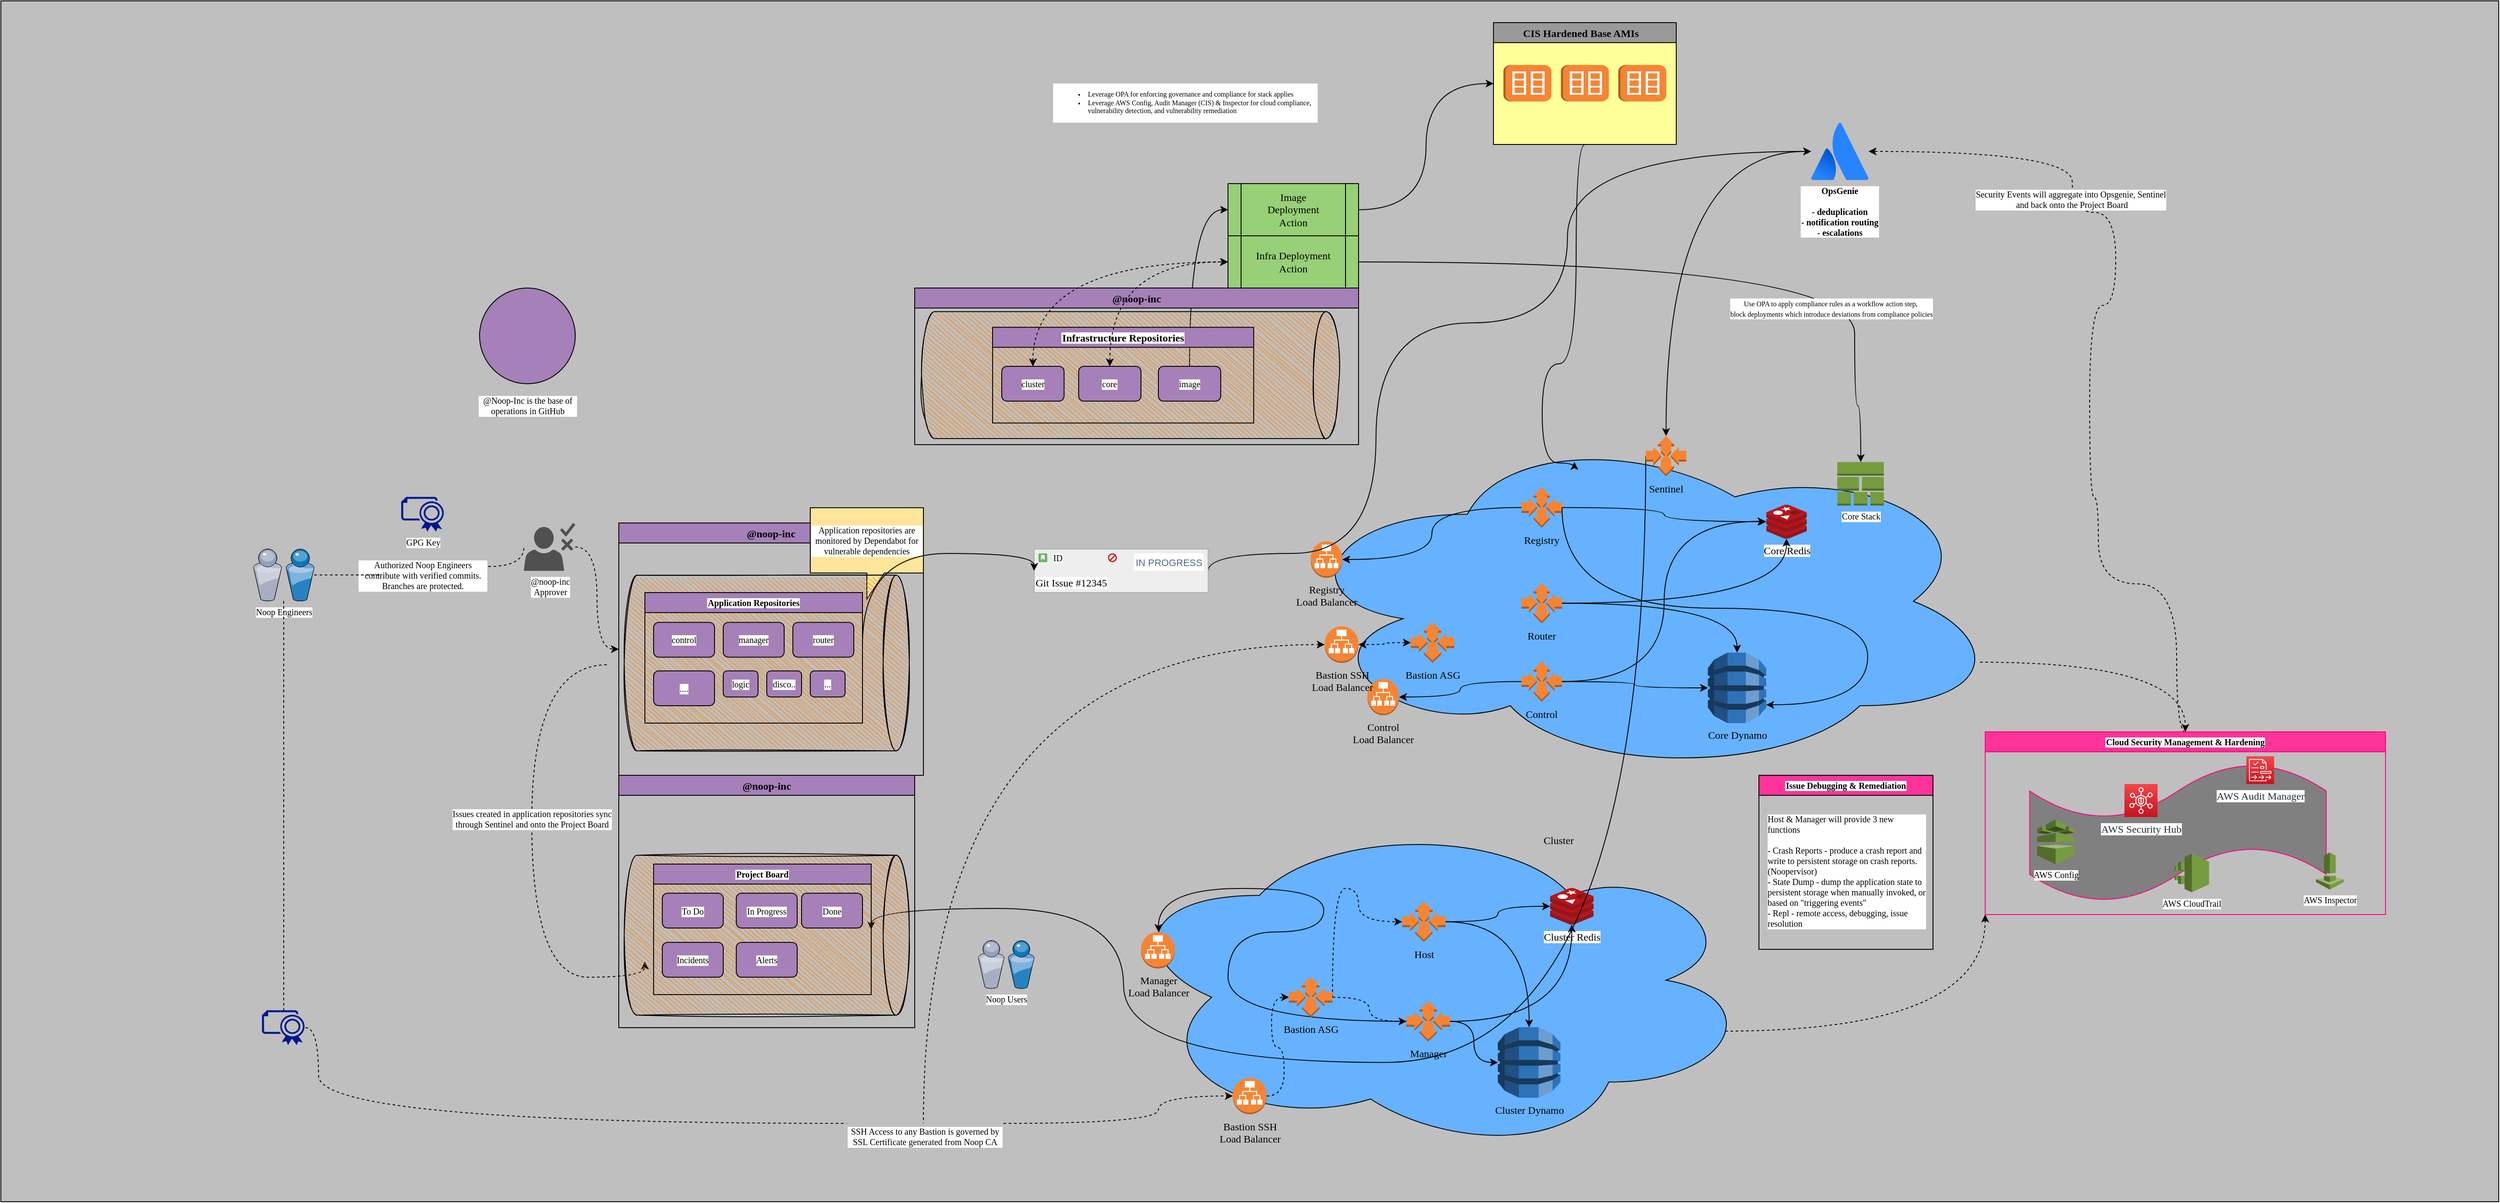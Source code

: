 <mxfile version="17.4.5" type="github">
  <diagram id="4VKI4w-LecAPys9vRDwE" name="Page-1">
    <mxGraphModel dx="2493" dy="1560" grid="1" gridSize="10" guides="1" tooltips="1" connect="1" arrows="1" fold="1" page="1" pageScale="1" pageWidth="1100" pageHeight="850" math="0" shadow="0">
      <root>
        <mxCell id="0" />
        <mxCell id="1" parent="0" />
        <mxCell id="Ge7aqxbjUbuo9fXOc1NT-1" value="" style="rounded=0;whiteSpace=wrap;html=1;fillColor=#BFBFBF;" vertex="1" parent="1">
          <mxGeometry x="-470" y="-450" width="2870" height="1380" as="geometry" />
        </mxCell>
        <mxCell id="Ge7aqxbjUbuo9fXOc1NT-5" value="" style="group" vertex="1" connectable="0" parent="1">
          <mxGeometry x="80" y="-120" width="110" height="150" as="geometry" />
        </mxCell>
        <mxCell id="Ge7aqxbjUbuo9fXOc1NT-4" value="" style="ellipse;whiteSpace=wrap;html=1;aspect=fixed;fillColor=#A680B8;" vertex="1" parent="Ge7aqxbjUbuo9fXOc1NT-5">
          <mxGeometry width="110.0" height="110.0" as="geometry" />
        </mxCell>
        <mxCell id="Ge7aqxbjUbuo9fXOc1NT-3" value="" style="shape=image;html=1;verticalAlign=top;verticalLabelPosition=bottom;labelBackgroundColor=#ffffff;imageAspect=0;aspect=fixed;image=https://cdn2.iconfinder.com/data/icons/social-hand-drawn-icons/64/social_39-128.png;fillColor=#333333;" vertex="1" parent="Ge7aqxbjUbuo9fXOc1NT-5">
          <mxGeometry x="15.889" y="18.778" width="78.222" height="78.222" as="geometry" />
        </mxCell>
        <mxCell id="Ge7aqxbjUbuo9fXOc1NT-110" value="@Noop-Inc is the base of operations in GitHub" style="text;html=1;strokeColor=none;fillColor=none;align=center;verticalAlign=middle;whiteSpace=wrap;rounded=0;labelBackgroundColor=#FFFFFF;sketch=0;fontFamily=Comic Sans MS;fontSize=10;" vertex="1" parent="Ge7aqxbjUbuo9fXOc1NT-5">
          <mxGeometry x="-2.5" y="120" width="115" height="30" as="geometry" />
        </mxCell>
        <mxCell id="Ge7aqxbjUbuo9fXOc1NT-167" style="edgeStyle=orthogonalEdgeStyle;curved=1;orthogonalLoop=1;jettySize=auto;html=1;entryX=0.5;entryY=0;entryDx=0;entryDy=0;dashed=1;fontFamily=Comic Sans MS;fontSize=8;startArrow=none;startFill=0;endArrow=classic;endFill=1;" edge="1" parent="1" source="Ge7aqxbjUbuo9fXOc1NT-11" target="Ge7aqxbjUbuo9fXOc1NT-78">
          <mxGeometry relative="1" as="geometry">
            <Array as="points">
              <mxPoint x="2040" y="310" />
            </Array>
          </mxGeometry>
        </mxCell>
        <mxCell id="Ge7aqxbjUbuo9fXOc1NT-11" value="" style="ellipse;shape=cloud;whiteSpace=wrap;html=1;fontFamily=Comic Sans MS;fillColor=#66B2FF;" vertex="1" parent="1">
          <mxGeometry x="1010" y="40" width="820" height="400" as="geometry" />
        </mxCell>
        <mxCell id="Ge7aqxbjUbuo9fXOc1NT-12" value="" style="ellipse;shape=cloud;whiteSpace=wrap;html=1;fontFamily=Comic Sans MS;fillColor=#66B2FF;rotation=-180;" vertex="1" parent="1">
          <mxGeometry x="830" y="500" width="730" height="390" as="geometry" />
        </mxCell>
        <mxCell id="Ge7aqxbjUbuo9fXOc1NT-20" value="" style="group;fillColor=#FFFF99;rotation=90;" vertex="1" connectable="0" parent="1">
          <mxGeometry x="1280" y="-460" width="140" height="210" as="geometry" />
        </mxCell>
        <mxCell id="Ge7aqxbjUbuo9fXOc1NT-13" value="" style="outlineConnect=0;dashed=0;verticalLabelPosition=bottom;verticalAlign=top;align=center;html=1;shape=mxgraph.aws3.ami;fillColor=#F58534;gradientColor=none;fontFamily=Comic Sans MS;rotation=90;" vertex="1" parent="Ge7aqxbjUbuo9fXOc1NT-20">
          <mxGeometry x="115" y="77" width="42" height="55.125" as="geometry" />
        </mxCell>
        <mxCell id="Ge7aqxbjUbuo9fXOc1NT-14" value="" style="outlineConnect=0;dashed=0;verticalLabelPosition=bottom;verticalAlign=top;align=center;html=1;shape=mxgraph.aws3.ami;fillColor=#F58534;gradientColor=none;fontFamily=Comic Sans MS;rotation=90;" vertex="1" parent="Ge7aqxbjUbuo9fXOc1NT-20">
          <mxGeometry x="49" y="77" width="42" height="55.125" as="geometry" />
        </mxCell>
        <mxCell id="Ge7aqxbjUbuo9fXOc1NT-15" value="" style="outlineConnect=0;dashed=0;verticalLabelPosition=bottom;verticalAlign=top;align=center;html=1;shape=mxgraph.aws3.ami;fillColor=#F58534;gradientColor=none;fontFamily=Comic Sans MS;rotation=90;" vertex="1" parent="Ge7aqxbjUbuo9fXOc1NT-20">
          <mxGeometry x="-17" y="77" width="42" height="55.125" as="geometry" />
        </mxCell>
        <mxCell id="Ge7aqxbjUbuo9fXOc1NT-16" value="CIS Hardened Base AMIs   " style="swimlane;horizontal=0;fontFamily=Comic Sans MS;fillColor=#999999;rounded=0;sketch=0;rotation=90;" vertex="1" parent="Ge7aqxbjUbuo9fXOc1NT-20">
          <mxGeometry width="140" height="210" as="geometry" />
        </mxCell>
        <mxCell id="Ge7aqxbjUbuo9fXOc1NT-21" style="edgeStyle=orthogonalEdgeStyle;orthogonalLoop=1;jettySize=auto;html=1;exitX=0.5;exitY=0;exitDx=0;exitDy=0;entryX=0;entryY=0.5;entryDx=0;entryDy=0;fontFamily=Comic Sans MS;curved=1;" edge="1" parent="1" source="Ge7aqxbjUbuo9fXOc1NT-157" target="Ge7aqxbjUbuo9fXOc1NT-17">
          <mxGeometry relative="1" as="geometry">
            <mxPoint x="480" y="25" as="sourcePoint" />
          </mxGeometry>
        </mxCell>
        <mxCell id="Ge7aqxbjUbuo9fXOc1NT-19" value="" style="group" vertex="1" connectable="0" parent="1">
          <mxGeometry x="940" y="-240" width="150" height="60" as="geometry" />
        </mxCell>
        <mxCell id="Ge7aqxbjUbuo9fXOc1NT-17" value="" style="shape=process;whiteSpace=wrap;html=1;backgroundOutline=1;rounded=0;sketch=0;fontFamily=Comic Sans MS;fillColor=#97D077;" vertex="1" parent="Ge7aqxbjUbuo9fXOc1NT-19">
          <mxGeometry width="150" height="60" as="geometry" />
        </mxCell>
        <mxCell id="Ge7aqxbjUbuo9fXOc1NT-18" value="Image Deployment Action" style="text;html=1;strokeColor=none;fillColor=none;align=center;verticalAlign=middle;whiteSpace=wrap;rounded=0;sketch=0;fontFamily=Comic Sans MS;" vertex="1" parent="Ge7aqxbjUbuo9fXOc1NT-19">
          <mxGeometry x="30" y="15" width="90" height="30" as="geometry" />
        </mxCell>
        <mxCell id="Ge7aqxbjUbuo9fXOc1NT-22" style="edgeStyle=orthogonalEdgeStyle;curved=1;orthogonalLoop=1;jettySize=auto;html=1;fontFamily=Comic Sans MS;exitX=1;exitY=0.5;exitDx=0;exitDy=0;entryX=0.5;entryY=1;entryDx=0;entryDy=0;" edge="1" parent="1" source="Ge7aqxbjUbuo9fXOc1NT-17" target="Ge7aqxbjUbuo9fXOc1NT-16">
          <mxGeometry relative="1" as="geometry">
            <Array as="points" />
          </mxGeometry>
        </mxCell>
        <mxCell id="Ge7aqxbjUbuo9fXOc1NT-34" value="" style="group" vertex="1" connectable="0" parent="1">
          <mxGeometry x="1035" y="569.5" width="325" height="251" as="geometry" />
        </mxCell>
        <mxCell id="Ge7aqxbjUbuo9fXOc1NT-24" value="Host" style="outlineConnect=0;dashed=0;verticalLabelPosition=bottom;verticalAlign=top;align=center;html=1;shape=mxgraph.aws3.auto_scaling;fillColor=#F58534;gradientColor=none;rounded=0;sketch=0;fontFamily=Comic Sans MS;" vertex="1" parent="Ge7aqxbjUbuo9fXOc1NT-34">
          <mxGeometry x="105" y="15.5" width="50" height="46.5" as="geometry" />
        </mxCell>
        <mxCell id="Ge7aqxbjUbuo9fXOc1NT-25" value="Manager" style="outlineConnect=0;dashed=0;verticalLabelPosition=bottom;verticalAlign=top;align=center;html=1;shape=mxgraph.aws3.auto_scaling;fillColor=#F58534;gradientColor=none;rounded=0;sketch=0;fontFamily=Comic Sans MS;" vertex="1" parent="Ge7aqxbjUbuo9fXOc1NT-34">
          <mxGeometry x="110" y="130" width="50" height="46.5" as="geometry" />
        </mxCell>
        <mxCell id="Ge7aqxbjUbuo9fXOc1NT-26" value="Cluster Dynamo" style="outlineConnect=0;dashed=0;verticalLabelPosition=bottom;verticalAlign=top;align=center;html=1;shape=mxgraph.aws3.dynamo_db;fillColor=#2E73B8;gradientColor=none;rounded=0;sketch=0;fontFamily=Comic Sans MS;" vertex="1" parent="Ge7aqxbjUbuo9fXOc1NT-34">
          <mxGeometry x="215" y="160" width="72" height="81" as="geometry" />
        </mxCell>
        <mxCell id="Ge7aqxbjUbuo9fXOc1NT-28" value="Cluster Redis" style="sketch=0;aspect=fixed;html=1;points=[];align=center;image;fontSize=12;image=img/lib/mscae/Cache_Redis_Product.svg;rounded=0;fontFamily=Comic Sans MS;fillColor=#FF66FF;" vertex="1" parent="Ge7aqxbjUbuo9fXOc1NT-34">
          <mxGeometry x="275" width="50" height="42" as="geometry" />
        </mxCell>
        <mxCell id="Ge7aqxbjUbuo9fXOc1NT-29" style="edgeStyle=orthogonalEdgeStyle;curved=1;orthogonalLoop=1;jettySize=auto;html=1;exitX=1;exitY=0.5;exitDx=0;exitDy=0;exitPerimeter=0;fontFamily=Comic Sans MS;" edge="1" parent="Ge7aqxbjUbuo9fXOc1NT-34" source="Ge7aqxbjUbuo9fXOc1NT-24" target="Ge7aqxbjUbuo9fXOc1NT-26">
          <mxGeometry relative="1" as="geometry" />
        </mxCell>
        <mxCell id="Ge7aqxbjUbuo9fXOc1NT-30" style="edgeStyle=orthogonalEdgeStyle;curved=1;orthogonalLoop=1;jettySize=auto;html=1;fontFamily=Comic Sans MS;" edge="1" parent="Ge7aqxbjUbuo9fXOc1NT-34" source="Ge7aqxbjUbuo9fXOc1NT-25" target="Ge7aqxbjUbuo9fXOc1NT-26">
          <mxGeometry relative="1" as="geometry" />
        </mxCell>
        <mxCell id="Ge7aqxbjUbuo9fXOc1NT-31" style="edgeStyle=orthogonalEdgeStyle;curved=1;orthogonalLoop=1;jettySize=auto;html=1;exitX=1;exitY=0.5;exitDx=0;exitDy=0;exitPerimeter=0;fontFamily=Comic Sans MS;" edge="1" parent="Ge7aqxbjUbuo9fXOc1NT-34" source="Ge7aqxbjUbuo9fXOc1NT-25" target="Ge7aqxbjUbuo9fXOc1NT-28">
          <mxGeometry relative="1" as="geometry" />
        </mxCell>
        <mxCell id="Ge7aqxbjUbuo9fXOc1NT-32" style="edgeStyle=orthogonalEdgeStyle;curved=1;orthogonalLoop=1;jettySize=auto;html=1;exitX=1;exitY=0.5;exitDx=0;exitDy=0;exitPerimeter=0;fontFamily=Comic Sans MS;" edge="1" parent="Ge7aqxbjUbuo9fXOc1NT-34" source="Ge7aqxbjUbuo9fXOc1NT-24" target="Ge7aqxbjUbuo9fXOc1NT-28">
          <mxGeometry relative="1" as="geometry" />
        </mxCell>
        <mxCell id="Ge7aqxbjUbuo9fXOc1NT-27" value="Manager&lt;br&gt;Load Balancer" style="outlineConnect=0;dashed=0;verticalLabelPosition=bottom;verticalAlign=top;align=center;html=1;shape=mxgraph.aws3.application_load_balancer;fillColor=#F58534;gradientColor=none;rounded=0;sketch=0;fontFamily=Comic Sans MS;" vertex="1" parent="1">
          <mxGeometry x="840" y="620" width="39" height="42" as="geometry" />
        </mxCell>
        <mxCell id="Ge7aqxbjUbuo9fXOc1NT-33" style="edgeStyle=orthogonalEdgeStyle;curved=1;orthogonalLoop=1;jettySize=auto;html=1;exitX=0;exitY=0.5;exitDx=0;exitDy=0;exitPerimeter=0;fontFamily=Comic Sans MS;" edge="1" parent="1" source="Ge7aqxbjUbuo9fXOc1NT-25" target="Ge7aqxbjUbuo9fXOc1NT-27">
          <mxGeometry relative="1" as="geometry">
            <Array as="points">
              <mxPoint x="940" y="723" />
              <mxPoint x="940" y="620" />
              <mxPoint x="1050" y="620" />
              <mxPoint x="1050" y="570" />
              <mxPoint x="860" y="570" />
            </Array>
          </mxGeometry>
        </mxCell>
        <mxCell id="Ge7aqxbjUbuo9fXOc1NT-52" value="" style="group" vertex="1" connectable="0" parent="1">
          <mxGeometry x="1035" y="109" width="570" height="271" as="geometry" />
        </mxCell>
        <mxCell id="Ge7aqxbjUbuo9fXOc1NT-36" value="Registry" style="outlineConnect=0;dashed=0;verticalLabelPosition=bottom;verticalAlign=top;align=center;html=1;shape=mxgraph.aws3.auto_scaling;fillColor=#F58534;gradientColor=none;rounded=0;sketch=0;fontFamily=Comic Sans MS;" vertex="1" parent="Ge7aqxbjUbuo9fXOc1NT-52">
          <mxGeometry x="242.157" width="46.569" height="46.5" as="geometry" />
        </mxCell>
        <mxCell id="Ge7aqxbjUbuo9fXOc1NT-37" value="Router" style="outlineConnect=0;dashed=0;verticalLabelPosition=bottom;verticalAlign=top;align=center;html=1;shape=mxgraph.aws3.auto_scaling;fillColor=#F58534;gradientColor=none;rounded=0;sketch=0;fontFamily=Comic Sans MS;" vertex="1" parent="Ge7aqxbjUbuo9fXOc1NT-52">
          <mxGeometry x="242.157" y="110" width="46.569" height="46.5" as="geometry" />
        </mxCell>
        <mxCell id="Ge7aqxbjUbuo9fXOc1NT-38" value="Core Dynamo" style="outlineConnect=0;dashed=0;verticalLabelPosition=bottom;verticalAlign=top;align=center;html=1;shape=mxgraph.aws3.dynamo_db;fillColor=#2E73B8;gradientColor=none;rounded=0;sketch=0;fontFamily=Comic Sans MS;" vertex="1" parent="Ge7aqxbjUbuo9fXOc1NT-52">
          <mxGeometry x="456.373" y="190" width="67.059" height="81" as="geometry" />
        </mxCell>
        <mxCell id="Ge7aqxbjUbuo9fXOc1NT-39" value="Core Redis" style="sketch=0;aspect=fixed;html=1;points=[];align=center;image;fontSize=12;image=img/lib/mscae/Cache_Redis_Product.svg;rounded=0;fontFamily=Comic Sans MS;fillColor=#FF66FF;" vertex="1" parent="Ge7aqxbjUbuo9fXOc1NT-52">
          <mxGeometry x="523.431" y="20" width="46.569" height="39.118" as="geometry" />
        </mxCell>
        <mxCell id="Ge7aqxbjUbuo9fXOc1NT-45" value="Control" style="outlineConnect=0;dashed=0;verticalLabelPosition=bottom;verticalAlign=top;align=center;html=1;shape=mxgraph.aws3.auto_scaling;fillColor=#F58534;gradientColor=none;rounded=0;sketch=0;fontFamily=Comic Sans MS;" vertex="1" parent="Ge7aqxbjUbuo9fXOc1NT-52">
          <mxGeometry x="242.157" y="200" width="46.569" height="46.5" as="geometry" />
        </mxCell>
        <mxCell id="Ge7aqxbjUbuo9fXOc1NT-48" value="Control&lt;br&gt;Load Balancer" style="outlineConnect=0;dashed=0;verticalLabelPosition=bottom;verticalAlign=top;align=center;html=1;shape=mxgraph.aws3.application_load_balancer;fillColor=#F58534;gradientColor=none;rounded=0;sketch=0;fontFamily=Comic Sans MS;" vertex="1" parent="Ge7aqxbjUbuo9fXOc1NT-52">
          <mxGeometry x="65.196" y="220" width="36.324" height="42" as="geometry" />
        </mxCell>
        <mxCell id="Ge7aqxbjUbuo9fXOc1NT-49" value="Registry&lt;br&gt;Load Balancer" style="outlineConnect=0;dashed=0;verticalLabelPosition=bottom;verticalAlign=top;align=center;html=1;shape=mxgraph.aws3.application_load_balancer;fillColor=#F58534;gradientColor=none;rounded=0;sketch=0;fontFamily=Comic Sans MS;" vertex="1" parent="Ge7aqxbjUbuo9fXOc1NT-52">
          <mxGeometry y="62" width="36.324" height="42" as="geometry" />
        </mxCell>
        <mxCell id="Ge7aqxbjUbuo9fXOc1NT-40" style="edgeStyle=orthogonalEdgeStyle;curved=1;orthogonalLoop=1;jettySize=auto;html=1;exitX=1;exitY=0.5;exitDx=0;exitDy=0;exitPerimeter=0;fontFamily=Comic Sans MS;" edge="1" parent="Ge7aqxbjUbuo9fXOc1NT-52" source="Ge7aqxbjUbuo9fXOc1NT-36" target="Ge7aqxbjUbuo9fXOc1NT-38">
          <mxGeometry relative="1" as="geometry">
            <Array as="points">
              <mxPoint x="289" y="139" />
              <mxPoint x="640" y="139" />
              <mxPoint x="640" y="250" />
            </Array>
          </mxGeometry>
        </mxCell>
        <mxCell id="Ge7aqxbjUbuo9fXOc1NT-41" style="edgeStyle=orthogonalEdgeStyle;curved=1;orthogonalLoop=1;jettySize=auto;html=1;fontFamily=Comic Sans MS;" edge="1" parent="Ge7aqxbjUbuo9fXOc1NT-52" source="Ge7aqxbjUbuo9fXOc1NT-37" target="Ge7aqxbjUbuo9fXOc1NT-38">
          <mxGeometry relative="1" as="geometry" />
        </mxCell>
        <mxCell id="Ge7aqxbjUbuo9fXOc1NT-42" style="edgeStyle=orthogonalEdgeStyle;curved=1;orthogonalLoop=1;jettySize=auto;html=1;exitX=1;exitY=0.5;exitDx=0;exitDy=0;exitPerimeter=0;fontFamily=Comic Sans MS;" edge="1" parent="Ge7aqxbjUbuo9fXOc1NT-52" source="Ge7aqxbjUbuo9fXOc1NT-37" target="Ge7aqxbjUbuo9fXOc1NT-39">
          <mxGeometry relative="1" as="geometry" />
        </mxCell>
        <mxCell id="Ge7aqxbjUbuo9fXOc1NT-43" style="edgeStyle=orthogonalEdgeStyle;curved=1;orthogonalLoop=1;jettySize=auto;html=1;exitX=1;exitY=0.5;exitDx=0;exitDy=0;exitPerimeter=0;fontFamily=Comic Sans MS;" edge="1" parent="Ge7aqxbjUbuo9fXOc1NT-52" source="Ge7aqxbjUbuo9fXOc1NT-36" target="Ge7aqxbjUbuo9fXOc1NT-39">
          <mxGeometry relative="1" as="geometry" />
        </mxCell>
        <mxCell id="Ge7aqxbjUbuo9fXOc1NT-46" style="edgeStyle=orthogonalEdgeStyle;curved=1;orthogonalLoop=1;jettySize=auto;html=1;entryX=0;entryY=0.5;entryDx=0;entryDy=0;entryPerimeter=0;fontFamily=Comic Sans MS;" edge="1" parent="Ge7aqxbjUbuo9fXOc1NT-52" source="Ge7aqxbjUbuo9fXOc1NT-45" target="Ge7aqxbjUbuo9fXOc1NT-38">
          <mxGeometry relative="1" as="geometry" />
        </mxCell>
        <mxCell id="Ge7aqxbjUbuo9fXOc1NT-47" style="edgeStyle=orthogonalEdgeStyle;curved=1;orthogonalLoop=1;jettySize=auto;html=1;exitX=1;exitY=0.5;exitDx=0;exitDy=0;exitPerimeter=0;entryX=-0.02;entryY=0.488;entryDx=0;entryDy=0;entryPerimeter=0;fontFamily=Comic Sans MS;" edge="1" parent="Ge7aqxbjUbuo9fXOc1NT-52" source="Ge7aqxbjUbuo9fXOc1NT-45" target="Ge7aqxbjUbuo9fXOc1NT-39">
          <mxGeometry relative="1" as="geometry" />
        </mxCell>
        <mxCell id="Ge7aqxbjUbuo9fXOc1NT-51" style="edgeStyle=orthogonalEdgeStyle;curved=1;orthogonalLoop=1;jettySize=auto;html=1;exitX=0;exitY=0.5;exitDx=0;exitDy=0;exitPerimeter=0;entryX=1;entryY=0.5;entryDx=0;entryDy=0;entryPerimeter=0;fontFamily=Comic Sans MS;" edge="1" parent="Ge7aqxbjUbuo9fXOc1NT-52" source="Ge7aqxbjUbuo9fXOc1NT-45" target="Ge7aqxbjUbuo9fXOc1NT-48">
          <mxGeometry relative="1" as="geometry" />
        </mxCell>
        <mxCell id="Ge7aqxbjUbuo9fXOc1NT-50" style="edgeStyle=orthogonalEdgeStyle;curved=1;orthogonalLoop=1;jettySize=auto;html=1;exitX=0;exitY=0.5;exitDx=0;exitDy=0;exitPerimeter=0;entryX=1;entryY=0.5;entryDx=0;entryDy=0;entryPerimeter=0;fontFamily=Comic Sans MS;" edge="1" parent="Ge7aqxbjUbuo9fXOc1NT-52" source="Ge7aqxbjUbuo9fXOc1NT-36" target="Ge7aqxbjUbuo9fXOc1NT-49">
          <mxGeometry relative="1" as="geometry" />
        </mxCell>
        <mxCell id="Ge7aqxbjUbuo9fXOc1NT-54" value="Cluster" style="text;html=1;strokeColor=none;fillColor=none;align=center;verticalAlign=middle;whiteSpace=wrap;rounded=0;sketch=0;fontFamily=Comic Sans MS;" vertex="1" parent="1">
          <mxGeometry x="1290" y="500" width="60" height="30" as="geometry" />
        </mxCell>
        <mxCell id="Ge7aqxbjUbuo9fXOc1NT-61" value="" style="group" vertex="1" connectable="0" parent="1">
          <mxGeometry x="940" y="-180" width="150" height="60" as="geometry" />
        </mxCell>
        <mxCell id="Ge7aqxbjUbuo9fXOc1NT-62" value="" style="shape=process;whiteSpace=wrap;html=1;backgroundOutline=1;rounded=0;sketch=0;fontFamily=Comic Sans MS;fillColor=#97D077;" vertex="1" parent="Ge7aqxbjUbuo9fXOc1NT-61">
          <mxGeometry width="150" height="60" as="geometry" />
        </mxCell>
        <mxCell id="Ge7aqxbjUbuo9fXOc1NT-63" value="Infra Deployment Action" style="text;html=1;strokeColor=none;fillColor=none;align=center;verticalAlign=middle;whiteSpace=wrap;rounded=0;sketch=0;fontFamily=Comic Sans MS;" vertex="1" parent="Ge7aqxbjUbuo9fXOc1NT-61">
          <mxGeometry x="30" y="15" width="90" height="30" as="geometry" />
        </mxCell>
        <mxCell id="Ge7aqxbjUbuo9fXOc1NT-67" style="edgeStyle=orthogonalEdgeStyle;curved=1;orthogonalLoop=1;jettySize=auto;html=1;exitX=1;exitY=0.5;exitDx=0;exitDy=0;fontFamily=Comic Sans MS;fontSize=8;" edge="1" parent="1" source="Ge7aqxbjUbuo9fXOc1NT-62" target="Ge7aqxbjUbuo9fXOc1NT-160">
          <mxGeometry relative="1" as="geometry">
            <mxPoint x="1580" y="65" as="targetPoint" />
            <Array as="points">
              <mxPoint x="1660" y="-150" />
              <mxPoint x="1660" y="15" />
              <mxPoint x="1667" y="15" />
            </Array>
          </mxGeometry>
        </mxCell>
        <mxCell id="Ge7aqxbjUbuo9fXOc1NT-161" value="&lt;span style=&quot;font-size: 8px ; text-align: left&quot;&gt;Use OPA to apply compliance rules as a workflow action step,&amp;nbsp;&lt;br&gt;&lt;/span&gt;&lt;font style=&quot;font-size: 8px&quot;&gt;block deployments which introduce deviations from compliance policies&lt;/font&gt;" style="edgeLabel;html=1;align=center;verticalAlign=middle;resizable=0;points=[];fontSize=10;fontFamily=Comic Sans MS;" vertex="1" connectable="0" parent="Ge7aqxbjUbuo9fXOc1NT-67">
          <mxGeometry x="0.543" y="-27" relative="1" as="geometry">
            <mxPoint as="offset" />
          </mxGeometry>
        </mxCell>
        <mxCell id="Ge7aqxbjUbuo9fXOc1NT-68" style="edgeStyle=orthogonalEdgeStyle;curved=1;orthogonalLoop=1;jettySize=auto;html=1;exitX=1;exitY=0.5;exitDx=0;exitDy=0;fontFamily=Comic Sans MS;fontSize=8;entryX=0.4;entryY=0.1;entryDx=0;entryDy=0;entryPerimeter=0;" edge="1" parent="1" source="Ge7aqxbjUbuo9fXOc1NT-16" target="Ge7aqxbjUbuo9fXOc1NT-11">
          <mxGeometry relative="1" as="geometry">
            <Array as="points">
              <mxPoint x="1340" y="-285" />
              <mxPoint x="1340" y="-33" />
              <mxPoint x="1301" y="-33" />
              <mxPoint x="1301" y="81" />
            </Array>
          </mxGeometry>
        </mxCell>
        <mxCell id="Ge7aqxbjUbuo9fXOc1NT-100" style="edgeStyle=orthogonalEdgeStyle;curved=1;orthogonalLoop=1;jettySize=auto;html=1;fontFamily=Comic Sans MS;fontSize=10;startArrow=classic;startFill=1;" edge="1" parent="1" source="Ge7aqxbjUbuo9fXOc1NT-80" target="Ge7aqxbjUbuo9fXOc1NT-99">
          <mxGeometry relative="1" as="geometry">
            <Array as="points" />
          </mxGeometry>
        </mxCell>
        <mxCell id="Ge7aqxbjUbuo9fXOc1NT-80" value="OpsGenie&#xa;&#xa;- deduplication&#xa;- notification routing&#xa;- escalations" style="image;image=img/lib/atlassian/Atlassian_Logo.svg;rounded=0;labelBackgroundColor=#FFFFFF;sketch=0;fontFamily=Comic Sans MS;fontSize=10;strokeColor=#FF0080;fillColor=#FF0080;align=center;fontStyle=1" vertex="1" parent="1">
          <mxGeometry x="1610" y="-310.0" width="66" height="66" as="geometry" />
        </mxCell>
        <mxCell id="Ge7aqxbjUbuo9fXOc1NT-82" value="@noop-inc" style="swimlane;fillColor=#A680B8;fontFamily=Comic Sans MS;" vertex="1" parent="1">
          <mxGeometry x="240" y="150" width="350" height="290" as="geometry" />
        </mxCell>
        <mxCell id="Ge7aqxbjUbuo9fXOc1NT-154" value="Application repositories are monitored by Dependabot for vulnerable dependencies" style="shape=callout;whiteSpace=wrap;html=1;perimeter=calloutPerimeter;rounded=0;labelBackgroundColor=#FFFFFF;sketch=0;fontFamily=Comic Sans MS;fontSize=10;strokeColor=#000000;fillColor=#FFE599;" vertex="1" parent="Ge7aqxbjUbuo9fXOc1NT-82">
          <mxGeometry x="220" y="-17.5" width="130" height="105" as="geometry" />
        </mxCell>
        <mxCell id="Ge7aqxbjUbuo9fXOc1NT-132" style="edgeStyle=orthogonalEdgeStyle;curved=1;orthogonalLoop=1;jettySize=auto;html=1;entryX=0;entryY=0.5;entryDx=0;entryDy=0;dashed=1;fontFamily=Comic Sans MS;fontSize=10;" edge="1" parent="1">
          <mxGeometry relative="1" as="geometry">
            <mxPoint x="226.25" y="312.969" as="sourcePoint" />
            <mxPoint x="270" y="654" as="targetPoint" />
            <Array as="points">
              <mxPoint x="140" y="313" />
              <mxPoint x="140" y="672" />
              <mxPoint x="270" y="672" />
            </Array>
          </mxGeometry>
        </mxCell>
        <mxCell id="Ge7aqxbjUbuo9fXOc1NT-133" value="Issues created in application repositories sync &lt;br&gt;through Sentinel and onto the Project Board" style="edgeLabel;html=1;align=center;verticalAlign=middle;resizable=0;points=[];fontSize=10;fontFamily=Comic Sans MS;" vertex="1" connectable="0" parent="Ge7aqxbjUbuo9fXOc1NT-132">
          <mxGeometry x="-0.344" relative="1" as="geometry">
            <mxPoint y="69" as="offset" />
          </mxGeometry>
        </mxCell>
        <mxCell id="Ge7aqxbjUbuo9fXOc1NT-92" value="" style="shape=cylinder3;whiteSpace=wrap;html=1;boundedLbl=1;backgroundOutline=1;size=15;rotation=90;fillColor=#FF8000;sketch=1;align=center;" vertex="1" parent="1">
          <mxGeometry x="309.05" y="147.16" width="201.9" height="327.5" as="geometry" />
        </mxCell>
        <mxCell id="Ge7aqxbjUbuo9fXOc1NT-93" value="Application Repositories" style="swimlane;rounded=0;labelBackgroundColor=#FFFFFF;sketch=0;fontFamily=Comic Sans MS;fontSize=10;strokeColor=#000000;fillColor=#A680B8;" vertex="1" parent="1">
          <mxGeometry x="270" y="230" width="250" height="150" as="geometry" />
        </mxCell>
        <mxCell id="Ge7aqxbjUbuo9fXOc1NT-140" value="manager" style="rounded=1;whiteSpace=wrap;html=1;labelBackgroundColor=#FFFFFF;sketch=0;fontFamily=Comic Sans MS;fontSize=10;strokeColor=#000000;fillColor=#A680B8;" vertex="1" parent="Ge7aqxbjUbuo9fXOc1NT-93">
          <mxGeometry x="90" y="34.25" width="70" height="40" as="geometry" />
        </mxCell>
        <mxCell id="Ge7aqxbjUbuo9fXOc1NT-141" value="logic" style="rounded=1;whiteSpace=wrap;html=1;labelBackgroundColor=#FFFFFF;sketch=0;fontFamily=Comic Sans MS;fontSize=10;strokeColor=#000000;fillColor=#A680B8;" vertex="1" parent="Ge7aqxbjUbuo9fXOc1NT-93">
          <mxGeometry x="90" y="90" width="40" height="30" as="geometry" />
        </mxCell>
        <mxCell id="Ge7aqxbjUbuo9fXOc1NT-142" value="router" style="rounded=1;whiteSpace=wrap;html=1;labelBackgroundColor=#FFFFFF;sketch=0;fontFamily=Comic Sans MS;fontSize=10;strokeColor=#000000;fillColor=#A680B8;" vertex="1" parent="Ge7aqxbjUbuo9fXOc1NT-93">
          <mxGeometry x="170" y="34.25" width="70" height="40" as="geometry" />
        </mxCell>
        <mxCell id="Ge7aqxbjUbuo9fXOc1NT-145" value="...." style="rounded=1;whiteSpace=wrap;html=1;labelBackgroundColor=#FFFFFF;sketch=0;fontFamily=Comic Sans MS;fontSize=10;strokeColor=#000000;fillColor=#A680B8;" vertex="1" parent="Ge7aqxbjUbuo9fXOc1NT-93">
          <mxGeometry x="10" y="90" width="70" height="40" as="geometry" />
        </mxCell>
        <mxCell id="Ge7aqxbjUbuo9fXOc1NT-144" value="disco.." style="rounded=1;whiteSpace=wrap;html=1;labelBackgroundColor=#FFFFFF;sketch=0;fontFamily=Comic Sans MS;fontSize=10;strokeColor=#000000;fillColor=#A680B8;" vertex="1" parent="Ge7aqxbjUbuo9fXOc1NT-93">
          <mxGeometry x="140" y="90" width="40" height="30" as="geometry" />
        </mxCell>
        <mxCell id="Ge7aqxbjUbuo9fXOc1NT-152" value="..." style="rounded=1;whiteSpace=wrap;html=1;labelBackgroundColor=#FFFFFF;sketch=0;fontFamily=Comic Sans MS;fontSize=10;strokeColor=#000000;fillColor=#A680B8;" vertex="1" parent="Ge7aqxbjUbuo9fXOc1NT-93">
          <mxGeometry x="190" y="90" width="40" height="30" as="geometry" />
        </mxCell>
        <mxCell id="Ge7aqxbjUbuo9fXOc1NT-98" style="edgeStyle=orthogonalEdgeStyle;curved=1;orthogonalLoop=1;jettySize=auto;html=1;exitX=1;exitY=0.5;exitDx=0;exitDy=0;entryX=0;entryY=0.5;entryDx=0;entryDy=0;fontFamily=Comic Sans MS;fontSize=10;" edge="1" parent="1" source="Ge7aqxbjUbuo9fXOc1NT-94" target="Ge7aqxbjUbuo9fXOc1NT-80">
          <mxGeometry relative="1" as="geometry">
            <Array as="points">
              <mxPoint x="1110" y="185" />
              <mxPoint x="1110" y="-80" />
              <mxPoint x="1330" y="-80" />
            </Array>
          </mxGeometry>
        </mxCell>
        <mxCell id="Ge7aqxbjUbuo9fXOc1NT-94" value="Git Issue #12345" style="html=1;shadow=0;dashed=0;shape=mxgraph.atlassian.issue;issueType=story;issuePriority=blocker;issueStatus=inProgress;verticalAlign=top;align=left;whiteSpace=wrap;overflow=hidden;spacingTop=25;strokeColor=#A8ADB0;fillColor=#EEEEEE;fontSize=12;backgroundOutline=1;sketch=0;rounded=0;labelBackgroundColor=#FFFFFF;fontFamily=Comic Sans MS;" vertex="1" parent="1">
          <mxGeometry x="717.25" y="180" width="200" height="50" as="geometry" />
        </mxCell>
        <mxCell id="Ge7aqxbjUbuo9fXOc1NT-95" value="ID" style="strokeColor=none;fillColor=none;part=1;resizable=0;align=left;autosize=1;points=[];deletable=0;connectable=0;rounded=0;labelBackgroundColor=#FFFFFF;sketch=0;fontFamily=Comic Sans MS;fontSize=10;" vertex="1" parent="Ge7aqxbjUbuo9fXOc1NT-94">
          <mxGeometry width="60" height="20" relative="1" as="geometry">
            <mxPoint x="20" as="offset" />
          </mxGeometry>
        </mxCell>
        <mxCell id="Ge7aqxbjUbuo9fXOc1NT-97" style="edgeStyle=orthogonalEdgeStyle;curved=1;orthogonalLoop=1;jettySize=auto;html=1;exitX=1;exitY=0.25;exitDx=0;exitDy=0;entryX=0;entryY=0.5;entryDx=0;entryDy=0;fontFamily=Comic Sans MS;fontSize=10;" edge="1" parent="1" target="Ge7aqxbjUbuo9fXOc1NT-94">
          <mxGeometry relative="1" as="geometry">
            <mxPoint x="520" y="290" as="sourcePoint" />
            <Array as="points">
              <mxPoint x="520" y="185" />
            </Array>
          </mxGeometry>
        </mxCell>
        <mxCell id="Ge7aqxbjUbuo9fXOc1NT-104" style="edgeStyle=orthogonalEdgeStyle;curved=1;orthogonalLoop=1;jettySize=auto;html=1;exitX=0;exitY=0.5;exitDx=0;exitDy=0;exitPerimeter=0;entryX=1;entryY=0.5;entryDx=0;entryDy=0;fontFamily=Comic Sans MS;fontSize=10;" edge="1" parent="1" source="Ge7aqxbjUbuo9fXOc1NT-99" target="Ge7aqxbjUbuo9fXOc1NT-103">
          <mxGeometry relative="1" as="geometry">
            <Array as="points">
              <mxPoint x="1420" y="770" />
              <mxPoint x="820" y="770" />
              <mxPoint x="820" y="593" />
            </Array>
          </mxGeometry>
        </mxCell>
        <mxCell id="Ge7aqxbjUbuo9fXOc1NT-99" value="Sentinel" style="outlineConnect=0;dashed=0;verticalLabelPosition=bottom;verticalAlign=top;align=center;html=1;shape=mxgraph.aws3.auto_scaling;fillColor=#F58534;gradientColor=none;rounded=0;sketch=0;fontFamily=Comic Sans MS;" vertex="1" parent="1">
          <mxGeometry x="1419.997" y="50" width="46.569" height="46.5" as="geometry" />
        </mxCell>
        <mxCell id="Ge7aqxbjUbuo9fXOc1NT-101" value="@noop-inc" style="swimlane;fillColor=#A680B8;fontFamily=Comic Sans MS;" vertex="1" parent="1">
          <mxGeometry x="239.99" y="440" width="340" height="290" as="geometry" />
        </mxCell>
        <mxCell id="Ge7aqxbjUbuo9fXOc1NT-102" value="" style="shape=cylinder3;whiteSpace=wrap;html=1;boundedLbl=1;backgroundOutline=1;size=15;rotation=90;fillColor=#FF8000;sketch=1;align=center;" vertex="1" parent="1">
          <mxGeometry x="318.1" y="460" width="183.79" height="327.5" as="geometry" />
        </mxCell>
        <mxCell id="Ge7aqxbjUbuo9fXOc1NT-103" value="Project Board" style="swimlane;rounded=0;labelBackgroundColor=#FFFFFF;sketch=0;fontFamily=Comic Sans MS;fontSize=10;strokeColor=#000000;fillColor=#A680B8;" vertex="1" parent="1">
          <mxGeometry x="280" y="542" width="250" height="150" as="geometry" />
        </mxCell>
        <mxCell id="Ge7aqxbjUbuo9fXOc1NT-134" value="To Do" style="rounded=1;whiteSpace=wrap;html=1;labelBackgroundColor=#FFFFFF;sketch=0;fontFamily=Comic Sans MS;fontSize=10;strokeColor=#000000;fillColor=#A680B8;" vertex="1" parent="Ge7aqxbjUbuo9fXOc1NT-103">
          <mxGeometry x="10.0" y="33.5" width="70" height="40" as="geometry" />
        </mxCell>
        <mxCell id="Ge7aqxbjUbuo9fXOc1NT-135" value="In Progress" style="rounded=1;whiteSpace=wrap;html=1;labelBackgroundColor=#FFFFFF;sketch=0;fontFamily=Comic Sans MS;fontSize=10;strokeColor=#000000;fillColor=#A680B8;" vertex="1" parent="Ge7aqxbjUbuo9fXOc1NT-103">
          <mxGeometry x="94.99" y="33.5" width="70" height="40" as="geometry" />
        </mxCell>
        <mxCell id="Ge7aqxbjUbuo9fXOc1NT-136" value="Alerts" style="rounded=1;whiteSpace=wrap;html=1;labelBackgroundColor=#FFFFFF;sketch=0;fontFamily=Comic Sans MS;fontSize=10;strokeColor=#000000;fillColor=#A680B8;" vertex="1" parent="Ge7aqxbjUbuo9fXOc1NT-103">
          <mxGeometry x="94.99" y="90" width="70" height="40" as="geometry" />
        </mxCell>
        <mxCell id="Ge7aqxbjUbuo9fXOc1NT-138" value="Done" style="rounded=1;whiteSpace=wrap;html=1;labelBackgroundColor=#FFFFFF;sketch=0;fontFamily=Comic Sans MS;fontSize=10;strokeColor=#000000;fillColor=#A680B8;" vertex="1" parent="Ge7aqxbjUbuo9fXOc1NT-103">
          <mxGeometry x="170" y="33.5" width="70" height="40" as="geometry" />
        </mxCell>
        <mxCell id="Ge7aqxbjUbuo9fXOc1NT-105" style="edgeStyle=orthogonalEdgeStyle;curved=1;orthogonalLoop=1;jettySize=auto;html=1;exitX=0.5;exitY=0;exitDx=0;exitDy=0;entryX=1;entryY=0.5;entryDx=0;entryDy=0;fontFamily=Comic Sans MS;fontSize=10;dashed=1;" edge="1" parent="1" source="Ge7aqxbjUbuo9fXOc1NT-78" target="Ge7aqxbjUbuo9fXOc1NT-80">
          <mxGeometry relative="1" as="geometry">
            <Array as="points">
              <mxPoint x="2030" y="220" />
              <mxPoint x="1940" y="220" />
              <mxPoint x="1940" y="120" />
              <mxPoint x="1930" y="120" />
              <mxPoint x="1930" y="-100" />
              <mxPoint x="1960" y="-100" />
              <mxPoint x="1960" y="-207" />
              <mxPoint x="1910" y="-207" />
              <mxPoint x="1910" y="-277" />
            </Array>
          </mxGeometry>
        </mxCell>
        <mxCell id="Ge7aqxbjUbuo9fXOc1NT-106" value="Security Events will aggregate into Opsgenie, Sentinel&lt;br&gt;&amp;nbsp;and back onto the Project Board" style="edgeLabel;html=1;align=center;verticalAlign=middle;resizable=0;points=[];fontSize=10;fontFamily=Comic Sans MS;" vertex="1" connectable="0" parent="Ge7aqxbjUbuo9fXOc1NT-105">
          <mxGeometry x="0.47" y="2" relative="1" as="geometry">
            <mxPoint as="offset" />
          </mxGeometry>
        </mxCell>
        <mxCell id="Ge7aqxbjUbuo9fXOc1NT-107" value="Noop Users" style="verticalLabelPosition=bottom;sketch=0;aspect=fixed;html=1;verticalAlign=top;strokeColor=none;align=center;outlineConnect=0;shape=mxgraph.citrix.users;rounded=0;labelBackgroundColor=#FFFFFF;fontFamily=Comic Sans MS;fontSize=10;fillColor=#A680B8;" vertex="1" parent="1">
          <mxGeometry x="652.75" y="630" width="64.5" height="55" as="geometry" />
        </mxCell>
        <mxCell id="Ge7aqxbjUbuo9fXOc1NT-111" style="edgeStyle=orthogonalEdgeStyle;curved=1;orthogonalLoop=1;jettySize=auto;html=1;entryX=0;entryY=0.5;entryDx=0;entryDy=0;dashed=1;fontFamily=Comic Sans MS;fontSize=10;startArrow=none;" edge="1" parent="1" source="Ge7aqxbjUbuo9fXOc1NT-112" target="Ge7aqxbjUbuo9fXOc1NT-82">
          <mxGeometry relative="1" as="geometry" />
        </mxCell>
        <mxCell id="Ge7aqxbjUbuo9fXOc1NT-117" style="edgeStyle=orthogonalEdgeStyle;curved=1;orthogonalLoop=1;jettySize=auto;html=1;dashed=1;fontFamily=Comic Sans MS;fontSize=10;startArrow=none;" edge="1" parent="1" source="Ge7aqxbjUbuo9fXOc1NT-120" target="Ge7aqxbjUbuo9fXOc1NT-123">
          <mxGeometry relative="1" as="geometry">
            <mxPoint x="810" y="760" as="targetPoint" />
            <Array as="points">
              <mxPoint x="860" y="840" />
            </Array>
          </mxGeometry>
        </mxCell>
        <mxCell id="Ge7aqxbjUbuo9fXOc1NT-108" value="Noop Engineers" style="verticalLabelPosition=bottom;sketch=0;aspect=fixed;html=1;verticalAlign=top;strokeColor=none;align=center;outlineConnect=0;shape=mxgraph.citrix.users;rounded=0;labelBackgroundColor=#FFFFFF;fontFamily=Comic Sans MS;fontSize=10;fillColor=#A680B8;" vertex="1" parent="1">
          <mxGeometry x="-180" y="180" width="70" height="59.69" as="geometry" />
        </mxCell>
        <mxCell id="Ge7aqxbjUbuo9fXOc1NT-112" value="@noop-inc&lt;br&gt;Approver" style="sketch=0;pointerEvents=1;shadow=0;dashed=0;html=1;strokeColor=none;fillColor=#505050;labelPosition=center;verticalLabelPosition=bottom;verticalAlign=top;outlineConnect=0;align=center;shape=mxgraph.office.users.approver;rounded=0;labelBackgroundColor=#FFFFFF;fontFamily=Comic Sans MS;fontSize=10;" vertex="1" parent="1">
          <mxGeometry x="131" y="150" width="59" height="55" as="geometry" />
        </mxCell>
        <mxCell id="Ge7aqxbjUbuo9fXOc1NT-113" value="" style="edgeStyle=orthogonalEdgeStyle;curved=1;orthogonalLoop=1;jettySize=auto;html=1;entryX=0;entryY=0.5;entryDx=0;entryDy=0;dashed=1;fontFamily=Comic Sans MS;fontSize=10;endArrow=none;startArrow=none;" edge="1" parent="1" source="Ge7aqxbjUbuo9fXOc1NT-116" target="Ge7aqxbjUbuo9fXOc1NT-112">
          <mxGeometry relative="1" as="geometry">
            <mxPoint x="-70" y="200.2" as="sourcePoint" />
            <mxPoint x="240" y="295" as="targetPoint" />
            <Array as="points">
              <mxPoint x="11" y="200" />
              <mxPoint x="131" y="200" />
            </Array>
          </mxGeometry>
        </mxCell>
        <mxCell id="Ge7aqxbjUbuo9fXOc1NT-114" value="GPG Key" style="sketch=0;aspect=fixed;pointerEvents=1;shadow=0;dashed=0;html=1;strokeColor=none;labelPosition=center;verticalLabelPosition=bottom;verticalAlign=top;align=center;fillColor=#00188D;shape=mxgraph.azure.certificate;rounded=0;labelBackgroundColor=#FFFFFF;fontFamily=Comic Sans MS;fontSize=10;" vertex="1" parent="1">
          <mxGeometry x="-10" y="120" width="50" height="40" as="geometry" />
        </mxCell>
        <mxCell id="Ge7aqxbjUbuo9fXOc1NT-118" value="" style="sketch=0;aspect=fixed;pointerEvents=1;shadow=0;dashed=0;html=1;strokeColor=none;labelPosition=center;verticalLabelPosition=bottom;verticalAlign=top;align=center;fillColor=#00188D;shape=mxgraph.azure.certificate;rounded=0;labelBackgroundColor=#FFFFFF;fontFamily=Comic Sans MS;fontSize=10;" vertex="1" parent="1">
          <mxGeometry x="-170" y="710" width="50" height="40" as="geometry" />
        </mxCell>
        <mxCell id="Ge7aqxbjUbuo9fXOc1NT-119" value="" style="edgeStyle=orthogonalEdgeStyle;curved=1;orthogonalLoop=1;jettySize=auto;html=1;dashed=1;fontFamily=Comic Sans MS;fontSize=10;endArrow=none;" edge="1" parent="1" source="Ge7aqxbjUbuo9fXOc1NT-108" target="Ge7aqxbjUbuo9fXOc1NT-118">
          <mxGeometry relative="1" as="geometry">
            <mxPoint x="-105" y="230" as="sourcePoint" />
            <mxPoint x="1070" y="606.5" as="targetPoint" />
            <Array as="points" />
          </mxGeometry>
        </mxCell>
        <mxCell id="Ge7aqxbjUbuo9fXOc1NT-126" style="edgeStyle=orthogonalEdgeStyle;curved=1;orthogonalLoop=1;jettySize=auto;html=1;entryX=0;entryY=0.5;entryDx=0;entryDy=0;entryPerimeter=0;dashed=1;fontFamily=Comic Sans MS;fontSize=10;" edge="1" parent="1" source="Ge7aqxbjUbuo9fXOc1NT-121" target="Ge7aqxbjUbuo9fXOc1NT-25">
          <mxGeometry relative="1" as="geometry" />
        </mxCell>
        <mxCell id="Ge7aqxbjUbuo9fXOc1NT-127" style="edgeStyle=orthogonalEdgeStyle;curved=1;orthogonalLoop=1;jettySize=auto;html=1;exitX=1;exitY=0.5;exitDx=0;exitDy=0;exitPerimeter=0;entryX=0;entryY=0.5;entryDx=0;entryDy=0;entryPerimeter=0;dashed=1;fontFamily=Comic Sans MS;fontSize=10;" edge="1" parent="1" source="Ge7aqxbjUbuo9fXOc1NT-121" target="Ge7aqxbjUbuo9fXOc1NT-24">
          <mxGeometry relative="1" as="geometry">
            <Array as="points">
              <mxPoint x="1060" y="570" />
              <mxPoint x="1090" y="570" />
              <mxPoint x="1090" y="608" />
            </Array>
          </mxGeometry>
        </mxCell>
        <mxCell id="Ge7aqxbjUbuo9fXOc1NT-121" value="Bastion ASG" style="outlineConnect=0;dashed=0;verticalLabelPosition=bottom;verticalAlign=top;align=center;html=1;shape=mxgraph.aws3.auto_scaling;fillColor=#F58534;gradientColor=none;rounded=0;sketch=0;fontFamily=Comic Sans MS;" vertex="1" parent="1">
          <mxGeometry x="1010" y="671.75" width="50" height="46.5" as="geometry" />
        </mxCell>
        <mxCell id="Ge7aqxbjUbuo9fXOc1NT-163" style="edgeStyle=orthogonalEdgeStyle;curved=1;orthogonalLoop=1;jettySize=auto;html=1;exitX=0;exitY=0.5;exitDx=0;exitDy=0;exitPerimeter=0;entryX=1;entryY=0.5;entryDx=0;entryDy=0;entryPerimeter=0;dashed=1;fontFamily=Comic Sans MS;fontSize=8;startArrow=classic;startFill=1;" edge="1" parent="1" source="Ge7aqxbjUbuo9fXOc1NT-122" target="Ge7aqxbjUbuo9fXOc1NT-162">
          <mxGeometry relative="1" as="geometry" />
        </mxCell>
        <mxCell id="Ge7aqxbjUbuo9fXOc1NT-122" value="Bastion ASG" style="outlineConnect=0;dashed=0;verticalLabelPosition=bottom;verticalAlign=top;align=center;html=1;shape=mxgraph.aws3.auto_scaling;fillColor=#F58534;gradientColor=none;rounded=0;sketch=0;fontFamily=Comic Sans MS;" vertex="1" parent="1">
          <mxGeometry x="1150" y="264.25" width="50" height="46.5" as="geometry" />
        </mxCell>
        <mxCell id="Ge7aqxbjUbuo9fXOc1NT-125" style="edgeStyle=orthogonalEdgeStyle;curved=1;orthogonalLoop=1;jettySize=auto;html=1;exitX=1;exitY=0.5;exitDx=0;exitDy=0;exitPerimeter=0;entryX=0;entryY=0.5;entryDx=0;entryDy=0;entryPerimeter=0;dashed=1;fontFamily=Comic Sans MS;fontSize=10;" edge="1" parent="1" source="Ge7aqxbjUbuo9fXOc1NT-123" target="Ge7aqxbjUbuo9fXOc1NT-121">
          <mxGeometry relative="1" as="geometry" />
        </mxCell>
        <mxCell id="Ge7aqxbjUbuo9fXOc1NT-123" value="Bastion SSH&lt;br&gt;Load Balancer" style="outlineConnect=0;dashed=0;verticalLabelPosition=bottom;verticalAlign=top;align=center;html=1;shape=mxgraph.aws3.application_load_balancer;fillColor=#F58534;gradientColor=none;rounded=0;sketch=0;fontFamily=Comic Sans MS;" vertex="1" parent="1">
          <mxGeometry x="945.5" y="787.5" width="39" height="42" as="geometry" />
        </mxCell>
        <mxCell id="Ge7aqxbjUbuo9fXOc1NT-120" value="SSH Access to any Bastion is governed by SSL Certificate generated from Noop CA" style="text;html=1;strokeColor=none;fillColor=none;align=center;verticalAlign=middle;whiteSpace=wrap;rounded=0;labelBackgroundColor=#FFFFFF;sketch=0;fontFamily=Comic Sans MS;fontSize=10;" vertex="1" parent="1">
          <mxGeometry x="501.89" y="840" width="180" height="30" as="geometry" />
        </mxCell>
        <mxCell id="Ge7aqxbjUbuo9fXOc1NT-124" value="" style="edgeStyle=orthogonalEdgeStyle;curved=1;orthogonalLoop=1;jettySize=auto;html=1;dashed=1;fontFamily=Comic Sans MS;fontSize=10;startArrow=none;endArrow=none;" edge="1" parent="1" source="Ge7aqxbjUbuo9fXOc1NT-118" target="Ge7aqxbjUbuo9fXOc1NT-120">
          <mxGeometry relative="1" as="geometry">
            <mxPoint x="-120" y="840" as="sourcePoint" />
            <mxPoint x="859.5" y="672" as="targetPoint" />
            <Array as="points">
              <mxPoint x="-105" y="840" />
            </Array>
          </mxGeometry>
        </mxCell>
        <mxCell id="Ge7aqxbjUbuo9fXOc1NT-137" value="Incidents" style="rounded=1;whiteSpace=wrap;html=1;labelBackgroundColor=#FFFFFF;sketch=0;fontFamily=Comic Sans MS;fontSize=10;strokeColor=#000000;fillColor=#A680B8;" vertex="1" parent="1">
          <mxGeometry x="290" y="632" width="70" height="40" as="geometry" />
        </mxCell>
        <mxCell id="Ge7aqxbjUbuo9fXOc1NT-139" value="control" style="rounded=1;whiteSpace=wrap;html=1;labelBackgroundColor=#FFFFFF;sketch=0;fontFamily=Comic Sans MS;fontSize=10;strokeColor=#000000;fillColor=#A680B8;" vertex="1" parent="1">
          <mxGeometry x="280" y="264.25" width="70" height="40" as="geometry" />
        </mxCell>
        <mxCell id="Ge7aqxbjUbuo9fXOc1NT-116" value="Authorized Noop Engineers contribute with verified commits. Branches are protected." style="text;html=1;strokeColor=none;fillColor=none;align=center;verticalAlign=middle;whiteSpace=wrap;rounded=0;labelBackgroundColor=#FFFFFF;sketch=0;fontFamily=Comic Sans MS;fontSize=10;" vertex="1" parent="1">
          <mxGeometry x="-60" y="168.12" width="150" height="83.14" as="geometry" />
        </mxCell>
        <mxCell id="Ge7aqxbjUbuo9fXOc1NT-153" value="" style="edgeStyle=orthogonalEdgeStyle;curved=1;orthogonalLoop=1;jettySize=auto;html=1;entryX=0;entryY=0.5;entryDx=0;entryDy=0;dashed=1;fontFamily=Comic Sans MS;fontSize=10;endArrow=none;" edge="1" parent="1" source="Ge7aqxbjUbuo9fXOc1NT-108" target="Ge7aqxbjUbuo9fXOc1NT-116">
          <mxGeometry relative="1" as="geometry">
            <mxPoint x="-110" y="209.9" as="sourcePoint" />
            <mxPoint x="131" y="267.19" as="targetPoint" />
            <Array as="points">
              <mxPoint x="11" y="210" />
            </Array>
          </mxGeometry>
        </mxCell>
        <mxCell id="Ge7aqxbjUbuo9fXOc1NT-64" value="&lt;ul style=&quot;font-size: 8px&quot;&gt;&lt;li&gt;Leverage OPA for enforcing governance and compliance for stack applies&lt;/li&gt;&lt;li&gt;Leverage AWS Config, Audit Manager (CIS) &amp;amp; Inspector for cloud compliance, vulnerability detection, and vulnerability remediation&amp;nbsp;&lt;/li&gt;&lt;/ul&gt;" style="text;html=1;strokeColor=none;fillColor=none;align=left;verticalAlign=middle;whiteSpace=wrap;rounded=0;labelBackgroundColor=#FFFFFF;sketch=1;fontFamily=Comic Sans MS;" vertex="1" parent="1">
          <mxGeometry x="736.951" y="-370.003" width="306.102" height="73.333" as="geometry" />
        </mxCell>
        <mxCell id="Ge7aqxbjUbuo9fXOc1NT-56" value="@noop-inc" style="swimlane;fillColor=#A680B8;fontFamily=Comic Sans MS;" vertex="1" parent="1">
          <mxGeometry x="580" y="-120" width="510" height="180" as="geometry" />
        </mxCell>
        <mxCell id="Ge7aqxbjUbuo9fXOc1NT-59" value="" style="shape=cylinder3;whiteSpace=wrap;html=1;boundedLbl=1;backgroundOutline=1;size=15;rotation=90;fillColor=#FF8000;sketch=1;align=center;" vertex="1" parent="1">
          <mxGeometry x="755.003" y="-260" width="145.89" height="480.21" as="geometry" />
        </mxCell>
        <mxCell id="Ge7aqxbjUbuo9fXOc1NT-57" value="Infrastructure Repositories" style="swimlane;rounded=0;sketch=0;fontFamily=Comic Sans MS;fillColor=#A680B8;labelBackgroundColor=default;" vertex="1" parent="1">
          <mxGeometry x="669.5" y="-74.89" width="300" height="110" as="geometry" />
        </mxCell>
        <mxCell id="Ge7aqxbjUbuo9fXOc1NT-159" style="edgeStyle=orthogonalEdgeStyle;curved=1;orthogonalLoop=1;jettySize=auto;html=1;exitX=0.5;exitY=0;exitDx=0;exitDy=0;dashed=1;fontFamily=Comic Sans MS;fontSize=10;startArrow=classic;startFill=1;" edge="1" parent="1" source="Ge7aqxbjUbuo9fXOc1NT-155">
          <mxGeometry relative="1" as="geometry">
            <mxPoint x="940" y="-150" as="targetPoint" />
            <Array as="points">
              <mxPoint x="804" y="-150" />
            </Array>
          </mxGeometry>
        </mxCell>
        <mxCell id="Ge7aqxbjUbuo9fXOc1NT-155" value="core" style="rounded=1;whiteSpace=wrap;html=1;labelBackgroundColor=#FFFFFF;sketch=0;fontFamily=Comic Sans MS;fontSize=10;strokeColor=#000000;fillColor=#A680B8;" vertex="1" parent="1">
          <mxGeometry x="768.371" y="-30" width="71.628" height="40" as="geometry" />
        </mxCell>
        <mxCell id="Ge7aqxbjUbuo9fXOc1NT-158" style="edgeStyle=orthogonalEdgeStyle;curved=1;orthogonalLoop=1;jettySize=auto;html=1;exitX=0.5;exitY=0;exitDx=0;exitDy=0;entryX=0;entryY=0.5;entryDx=0;entryDy=0;dashed=1;fontFamily=Comic Sans MS;fontSize=10;startArrow=classic;startFill=1;" edge="1" parent="1" source="Ge7aqxbjUbuo9fXOc1NT-156" target="Ge7aqxbjUbuo9fXOc1NT-62">
          <mxGeometry relative="1" as="geometry" />
        </mxCell>
        <mxCell id="Ge7aqxbjUbuo9fXOc1NT-156" value="cluster" style="rounded=1;whiteSpace=wrap;html=1;labelBackgroundColor=#FFFFFF;sketch=0;fontFamily=Comic Sans MS;fontSize=10;strokeColor=#000000;fillColor=#A680B8;" vertex="1" parent="1">
          <mxGeometry x="680.004" y="-30" width="71.628" height="40" as="geometry" />
        </mxCell>
        <mxCell id="Ge7aqxbjUbuo9fXOc1NT-157" value="image" style="rounded=1;whiteSpace=wrap;html=1;labelBackgroundColor=#FFFFFF;sketch=0;fontFamily=Comic Sans MS;fontSize=10;strokeColor=#000000;fillColor=#A680B8;" vertex="1" parent="1">
          <mxGeometry x="860.001" y="-30" width="71.628" height="40" as="geometry" />
        </mxCell>
        <mxCell id="Ge7aqxbjUbuo9fXOc1NT-160" value="Core Stack" style="outlineConnect=0;dashed=0;verticalLabelPosition=bottom;verticalAlign=top;align=center;html=1;shape=mxgraph.aws3.stack_aws_cloudformation;fillColor=#759C3E;gradientColor=none;rounded=0;labelBackgroundColor=default;sketch=0;fontFamily=Comic Sans MS;fontSize=10;strokeColor=#000000;" vertex="1" parent="1">
          <mxGeometry x="1640" y="80" width="53.5" height="50" as="geometry" />
        </mxCell>
        <mxCell id="Ge7aqxbjUbuo9fXOc1NT-164" style="edgeStyle=orthogonalEdgeStyle;curved=1;orthogonalLoop=1;jettySize=auto;html=1;exitX=0;exitY=0.5;exitDx=0;exitDy=0;exitPerimeter=0;dashed=1;fontFamily=Comic Sans MS;fontSize=8;startArrow=classic;startFill=1;endArrow=none;endFill=0;" edge="1" parent="1" source="Ge7aqxbjUbuo9fXOc1NT-162">
          <mxGeometry relative="1" as="geometry">
            <mxPoint x="590" y="840" as="targetPoint" />
          </mxGeometry>
        </mxCell>
        <mxCell id="Ge7aqxbjUbuo9fXOc1NT-162" value="Bastion SSH&lt;br&gt;Load Balancer" style="outlineConnect=0;dashed=0;verticalLabelPosition=bottom;verticalAlign=top;align=center;html=1;shape=mxgraph.aws3.application_load_balancer;fillColor=#F58534;gradientColor=none;rounded=0;sketch=0;fontFamily=Comic Sans MS;" vertex="1" parent="1">
          <mxGeometry x="1051" y="268.75" width="39" height="42" as="geometry" />
        </mxCell>
        <mxCell id="Ge7aqxbjUbuo9fXOc1NT-129" value="Issue Debugging &amp; Remediation" style="swimlane;rounded=0;labelBackgroundColor=#FFFFFF;sketch=0;fontFamily=Comic Sans MS;fontSize=10;strokeColor=#000000;fillColor=#FF3399;" vertex="1" parent="1">
          <mxGeometry x="1550" y="440" width="200" height="200" as="geometry" />
        </mxCell>
        <mxCell id="Ge7aqxbjUbuo9fXOc1NT-130" value="Host &amp;amp; Manager will provide 3 new functions&lt;br&gt;&lt;br&gt;- Crash Reports - produce a crash report and write to persistent storage on crash reports. (Noopervisor)&lt;br&gt;- State Dump - dump the application state to persistent storage when manually invoked, or based on &quot;triggering events&quot;&lt;br&gt;- Repl - remote access, debugging, issue resolution" style="text;html=1;strokeColor=none;fillColor=none;align=left;verticalAlign=middle;whiteSpace=wrap;rounded=0;labelBackgroundColor=#FFFFFF;sketch=0;fontFamily=Comic Sans MS;fontSize=10;" vertex="1" parent="1">
          <mxGeometry x="1558" y="470" width="184" height="160" as="geometry" />
        </mxCell>
        <mxCell id="Ge7aqxbjUbuo9fXOc1NT-79" value="" style="group" vertex="1" connectable="0" parent="1">
          <mxGeometry x="1810" y="390" width="460" height="210" as="geometry" />
        </mxCell>
        <mxCell id="Ge7aqxbjUbuo9fXOc1NT-76" value="" style="shape=tape;whiteSpace=wrap;html=1;rounded=0;labelBackgroundColor=#FFFFFF;sketch=0;fontFamily=Comic Sans MS;fontSize=10;strokeColor=#FF0080;fillColor=#808080;" vertex="1" parent="Ge7aqxbjUbuo9fXOc1NT-79">
          <mxGeometry x="51.111" y="36.12" width="340.741" height="159.6" as="geometry" />
        </mxCell>
        <mxCell id="Ge7aqxbjUbuo9fXOc1NT-72" value="AWS Config" style="outlineConnect=0;dashed=0;verticalLabelPosition=bottom;verticalAlign=top;align=center;html=1;shape=mxgraph.aws3.config;fillColor=#759C3E;gradientColor=none;rounded=0;labelBackgroundColor=#FFFFFF;sketch=0;fontFamily=Comic Sans MS;fontSize=10;strokeColor=#FF8000;" vertex="1" parent="Ge7aqxbjUbuo9fXOc1NT-79">
          <mxGeometry x="59.63" y="100.8" width="42.593" height="51.66" as="geometry" />
        </mxCell>
        <mxCell id="Ge7aqxbjUbuo9fXOc1NT-73" value="AWS Audit Manager" style="sketch=0;points=[[0,0,0],[0.25,0,0],[0.5,0,0],[0.75,0,0],[1,0,0],[0,1,0],[0.25,1,0],[0.5,1,0],[0.75,1,0],[1,1,0],[0,0.25,0],[0,0.5,0],[0,0.75,0],[1,0.25,0],[1,0.5,0],[1,0.75,0]];outlineConnect=0;fontColor=#232F3E;gradientColor=#F54749;gradientDirection=north;fillColor=#C7131F;strokeColor=#ffffff;dashed=0;verticalLabelPosition=bottom;verticalAlign=top;align=center;html=1;fontSize=12;fontStyle=0;aspect=fixed;shape=mxgraph.aws4.resourceIcon;resIcon=mxgraph.aws4.audit_manager;rounded=0;labelBackgroundColor=#FFFFFF;fontFamily=Comic Sans MS;" vertex="1" parent="Ge7aqxbjUbuo9fXOc1NT-79">
          <mxGeometry x="300.003" y="28.08" width="31.92" height="31.92" as="geometry" />
        </mxCell>
        <mxCell id="Ge7aqxbjUbuo9fXOc1NT-78" value="Cloud Security Management &amp; Hardening" style="swimlane;rounded=0;labelBackgroundColor=#FFFFFF;sketch=0;fontFamily=Comic Sans MS;fontSize=10;strokeColor=#FF0080;fillColor=#FF3399;" vertex="1" parent="Ge7aqxbjUbuo9fXOc1NT-79">
          <mxGeometry width="460" height="210" as="geometry" />
        </mxCell>
        <mxCell id="Ge7aqxbjUbuo9fXOc1NT-70" value="&lt;font style=&quot;font-size: 10px&quot;&gt;AWS Inspector&lt;/font&gt;" style="outlineConnect=0;dashed=0;verticalLabelPosition=bottom;verticalAlign=top;align=center;html=1;shape=mxgraph.aws3.inspector;fillColor=#759C3E;gradientColor=none;rounded=0;labelBackgroundColor=#FFFFFF;sketch=0;fontFamily=Comic Sans MS;fontSize=8;strokeColor=#FF8000;" vertex="1" parent="Ge7aqxbjUbuo9fXOc1NT-78">
          <mxGeometry x="379.999" y="138.58" width="31.944" height="42.84" as="geometry" />
        </mxCell>
        <mxCell id="Ge7aqxbjUbuo9fXOc1NT-81" value="AWS CloudTrail" style="outlineConnect=0;dashed=0;verticalLabelPosition=bottom;verticalAlign=top;align=center;html=1;shape=mxgraph.aws3.cloudtrail;fillColor=#759C3E;gradientColor=none;rounded=0;labelBackgroundColor=#FFFFFF;sketch=0;fontFamily=Comic Sans MS;fontSize=10;strokeColor=#FF0080;" vertex="1" parent="Ge7aqxbjUbuo9fXOc1NT-79">
          <mxGeometry x="217.606" y="140" width="39.611" height="44.52" as="geometry" />
        </mxCell>
        <mxCell id="Ge7aqxbjUbuo9fXOc1NT-165" value="AWS Security Hub" style="sketch=0;points=[[0,0,0],[0.25,0,0],[0.5,0,0],[0.75,0,0],[1,0,0],[0,1,0],[0.25,1,0],[0.5,1,0],[0.75,1,0],[1,1,0],[0,0.25,0],[0,0.5,0],[0,0.75,0],[1,0.25,0],[1,0.5,0],[1,0.75,0]];outlineConnect=0;fontColor=#232F3E;gradientColor=#F54749;gradientDirection=north;fillColor=#C7131F;strokeColor=#ffffff;dashed=0;verticalLabelPosition=bottom;verticalAlign=top;align=center;html=1;fontSize=12;fontStyle=0;aspect=fixed;shape=mxgraph.aws4.resourceIcon;resIcon=mxgraph.aws4.security_hub;rounded=0;labelBackgroundColor=default;fontFamily=Comic Sans MS;" vertex="1" parent="Ge7aqxbjUbuo9fXOc1NT-79">
          <mxGeometry x="160" y="60" width="38" height="38" as="geometry" />
        </mxCell>
        <mxCell id="Ge7aqxbjUbuo9fXOc1NT-168" style="edgeStyle=orthogonalEdgeStyle;curved=1;orthogonalLoop=1;jettySize=auto;html=1;exitX=0;exitY=1;exitDx=0;exitDy=0;entryX=0.07;entryY=0.4;entryDx=0;entryDy=0;entryPerimeter=0;dashed=1;fontFamily=Comic Sans MS;fontSize=8;startArrow=classic;startFill=1;endArrow=none;endFill=0;" edge="1" parent="1" source="Ge7aqxbjUbuo9fXOc1NT-78" target="Ge7aqxbjUbuo9fXOc1NT-12">
          <mxGeometry relative="1" as="geometry" />
        </mxCell>
      </root>
    </mxGraphModel>
  </diagram>
</mxfile>
